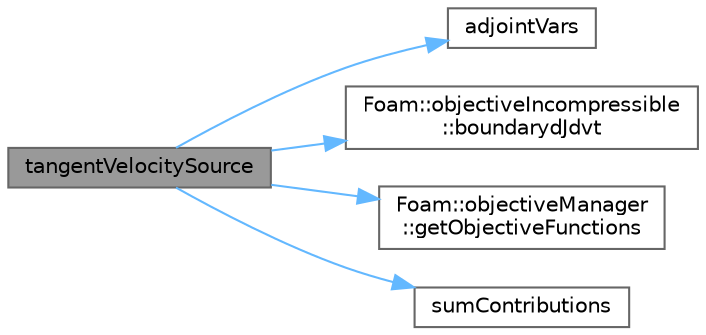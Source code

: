 digraph "tangentVelocitySource"
{
 // LATEX_PDF_SIZE
  bgcolor="transparent";
  edge [fontname=Helvetica,fontsize=10,labelfontname=Helvetica,labelfontsize=10];
  node [fontname=Helvetica,fontsize=10,shape=box,height=0.2,width=0.4];
  rankdir="LR";
  Node1 [id="Node000001",label="tangentVelocitySource",height=0.2,width=0.4,color="gray40", fillcolor="grey60", style="filled", fontcolor="black",tooltip=" "];
  Node1 -> Node2 [id="edge1_Node000001_Node000002",color="steelblue1",style="solid",tooltip=" "];
  Node2 [id="Node000002",label="adjointVars",height=0.2,width=0.4,color="grey40", fillcolor="white", style="filled",URL="$classFoam_1_1boundaryAdjointContributionIncompressible.html#af0d6e00b922e9dd45b85bfb1a21afa2b",tooltip=" "];
  Node1 -> Node3 [id="edge2_Node000001_Node000003",color="steelblue1",style="solid",tooltip=" "];
  Node3 [id="Node000003",label="Foam::objectiveIncompressible\l::boundarydJdvt",height=0.2,width=0.4,color="grey40", fillcolor="white", style="filled",URL="$classFoam_1_1objectiveIncompressible.html#aaa1e0904068c178b6b28e9ea9106cef7",tooltip=" "];
  Node1 -> Node4 [id="edge3_Node000001_Node000004",color="steelblue1",style="solid",tooltip=" "];
  Node4 [id="Node000004",label="Foam::objectiveManager\l::getObjectiveFunctions",height=0.2,width=0.4,color="grey40", fillcolor="white", style="filled",URL="$classFoam_1_1objectiveManager.html#a18210172cacc51125cd4ed89eecf80ab",tooltip=" "];
  Node1 -> Node5 [id="edge4_Node000001_Node000005",color="steelblue1",style="solid",tooltip=" "];
  Node5 [id="Node000005",label="sumContributions",height=0.2,width=0.4,color="grey40", fillcolor="white", style="filled",URL="$classFoam_1_1boundaryAdjointContributionIncompressible.html#a08d15937d46297e17958a0673cdb1590",tooltip=" "];
}
